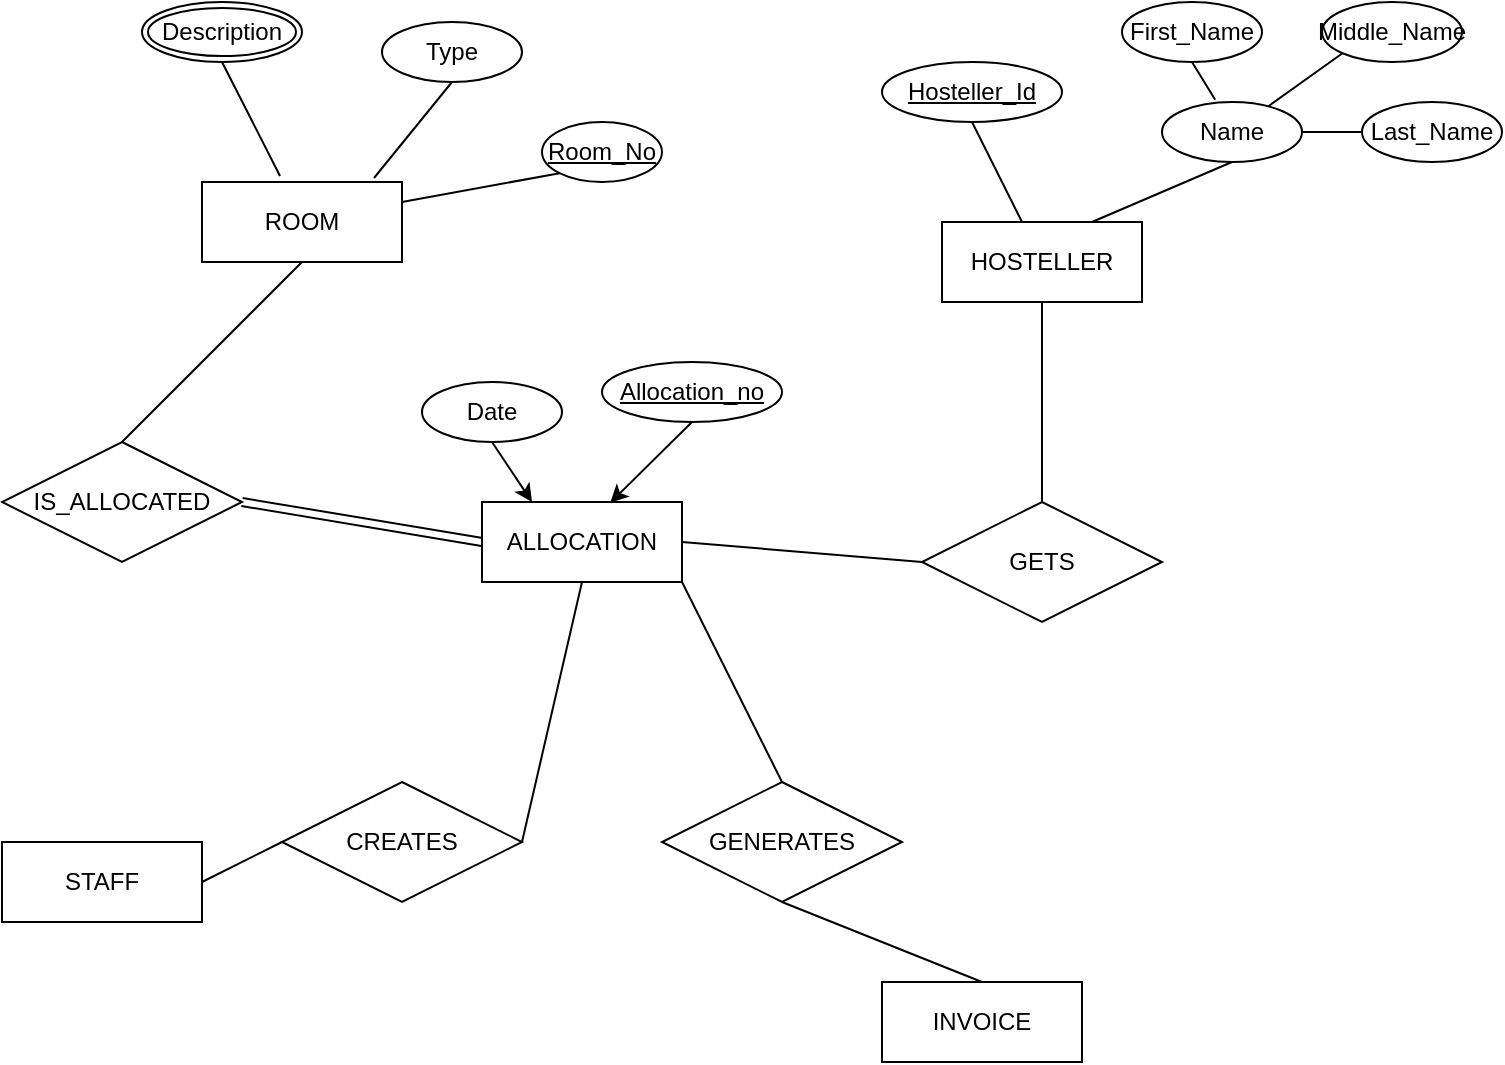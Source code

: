 <mxfile>
    <diagram id="nrbl7JRSLwaBMM6R2UeI" name="Page-1">
        <mxGraphModel dx="1333" dy="594" grid="1" gridSize="10" guides="1" tooltips="1" connect="1" arrows="1" fold="1" page="1" pageScale="1" pageWidth="1169" pageHeight="827" math="0" shadow="0">
            <root>
                <mxCell id="0"/>
                <mxCell id="1" parent="0"/>
                <mxCell id="OrHOSc57DQflPd_nP3Bi-14" style="edgeStyle=none;rounded=0;orthogonalLoop=1;jettySize=auto;html=1;exitX=0.5;exitY=1;exitDx=0;exitDy=0;entryX=0.5;entryY=0;entryDx=0;entryDy=0;endArrow=none;endFill=0;" parent="1" source="OrHOSc57DQflPd_nP3Bi-1" target="OrHOSc57DQflPd_nP3Bi-9" edge="1">
                    <mxGeometry relative="1" as="geometry"/>
                </mxCell>
                <mxCell id="OrHOSc57DQflPd_nP3Bi-1" value="ROOM" style="whiteSpace=wrap;html=1;align=center;" parent="1" vertex="1">
                    <mxGeometry x="280" y="190" width="100" height="40" as="geometry"/>
                </mxCell>
                <mxCell id="OrHOSc57DQflPd_nP3Bi-12" style="rounded=0;orthogonalLoop=1;jettySize=auto;html=1;exitX=0.5;exitY=1;exitDx=0;exitDy=0;entryX=0.5;entryY=0;entryDx=0;entryDy=0;endArrow=none;endFill=0;" parent="1" source="OrHOSc57DQflPd_nP3Bi-2" target="OrHOSc57DQflPd_nP3Bi-11" edge="1">
                    <mxGeometry relative="1" as="geometry"/>
                </mxCell>
                <mxCell id="OrHOSc57DQflPd_nP3Bi-2" value="HOSTELLER" style="whiteSpace=wrap;html=1;align=center;" parent="1" vertex="1">
                    <mxGeometry x="650" y="210" width="100" height="40" as="geometry"/>
                </mxCell>
                <mxCell id="OrHOSc57DQflPd_nP3Bi-18" style="edgeStyle=none;rounded=0;orthogonalLoop=1;jettySize=auto;html=1;exitX=1;exitY=0.5;exitDx=0;exitDy=0;entryX=0;entryY=0.5;entryDx=0;entryDy=0;endArrow=none;endFill=0;" parent="1" source="OrHOSc57DQflPd_nP3Bi-3" target="OrHOSc57DQflPd_nP3Bi-17" edge="1">
                    <mxGeometry relative="1" as="geometry"/>
                </mxCell>
                <mxCell id="OrHOSc57DQflPd_nP3Bi-3" value="STAFF" style="whiteSpace=wrap;html=1;align=center;" parent="1" vertex="1">
                    <mxGeometry x="180" y="520" width="100" height="40" as="geometry"/>
                </mxCell>
                <mxCell id="OrHOSc57DQflPd_nP3Bi-4" value="INVOICE" style="whiteSpace=wrap;html=1;align=center;" parent="1" vertex="1">
                    <mxGeometry x="620" y="590" width="100" height="40" as="geometry"/>
                </mxCell>
                <mxCell id="OrHOSc57DQflPd_nP3Bi-21" style="edgeStyle=none;rounded=0;orthogonalLoop=1;jettySize=auto;html=1;exitX=1;exitY=1;exitDx=0;exitDy=0;entryX=0.5;entryY=0;entryDx=0;entryDy=0;endArrow=none;endFill=0;" parent="1" source="OrHOSc57DQflPd_nP3Bi-5" target="OrHOSc57DQflPd_nP3Bi-20" edge="1">
                    <mxGeometry relative="1" as="geometry"/>
                </mxCell>
                <mxCell id="OrHOSc57DQflPd_nP3Bi-5" value="ALLOCATION" style="whiteSpace=wrap;html=1;align=center;" parent="1" vertex="1">
                    <mxGeometry x="420" y="350" width="100" height="40" as="geometry"/>
                </mxCell>
                <mxCell id="OrHOSc57DQflPd_nP3Bi-23" style="edgeStyle=none;rounded=0;orthogonalLoop=1;jettySize=auto;html=1;exitX=1;exitY=0.5;exitDx=0;exitDy=0;entryX=0;entryY=0.5;entryDx=0;entryDy=0;endArrow=none;endFill=0;shape=link;" parent="1" source="OrHOSc57DQflPd_nP3Bi-9" target="OrHOSc57DQflPd_nP3Bi-5" edge="1">
                    <mxGeometry relative="1" as="geometry"/>
                </mxCell>
                <mxCell id="OrHOSc57DQflPd_nP3Bi-9" value="IS_ALLOCATED" style="shape=rhombus;perimeter=rhombusPerimeter;whiteSpace=wrap;html=1;align=center;" parent="1" vertex="1">
                    <mxGeometry x="180" y="320" width="120" height="60" as="geometry"/>
                </mxCell>
                <mxCell id="OrHOSc57DQflPd_nP3Bi-24" style="edgeStyle=none;rounded=0;orthogonalLoop=1;jettySize=auto;html=1;exitX=0;exitY=0.5;exitDx=0;exitDy=0;entryX=1;entryY=0.5;entryDx=0;entryDy=0;endArrow=none;endFill=0;" parent="1" source="OrHOSc57DQflPd_nP3Bi-11" target="OrHOSc57DQflPd_nP3Bi-5" edge="1">
                    <mxGeometry relative="1" as="geometry"/>
                </mxCell>
                <mxCell id="OrHOSc57DQflPd_nP3Bi-11" value="GETS" style="shape=rhombus;perimeter=rhombusPerimeter;whiteSpace=wrap;html=1;align=center;" parent="1" vertex="1">
                    <mxGeometry x="640" y="350" width="120" height="60" as="geometry"/>
                </mxCell>
                <mxCell id="OrHOSc57DQflPd_nP3Bi-19" style="edgeStyle=none;rounded=0;orthogonalLoop=1;jettySize=auto;html=1;exitX=1;exitY=0.5;exitDx=0;exitDy=0;endArrow=none;endFill=0;entryX=0.5;entryY=1;entryDx=0;entryDy=0;" parent="1" source="OrHOSc57DQflPd_nP3Bi-17" target="OrHOSc57DQflPd_nP3Bi-5" edge="1">
                    <mxGeometry relative="1" as="geometry">
                        <mxPoint x="467" y="453" as="targetPoint"/>
                    </mxGeometry>
                </mxCell>
                <mxCell id="OrHOSc57DQflPd_nP3Bi-17" value="CREATES" style="shape=rhombus;perimeter=rhombusPerimeter;whiteSpace=wrap;html=1;align=center;" parent="1" vertex="1">
                    <mxGeometry x="320" y="490" width="120" height="60" as="geometry"/>
                </mxCell>
                <mxCell id="OrHOSc57DQflPd_nP3Bi-22" style="edgeStyle=none;rounded=0;orthogonalLoop=1;jettySize=auto;html=1;exitX=0.5;exitY=1;exitDx=0;exitDy=0;entryX=0.5;entryY=0;entryDx=0;entryDy=0;endArrow=none;endFill=0;" parent="1" source="OrHOSc57DQflPd_nP3Bi-20" target="OrHOSc57DQflPd_nP3Bi-4" edge="1">
                    <mxGeometry relative="1" as="geometry"/>
                </mxCell>
                <mxCell id="OrHOSc57DQflPd_nP3Bi-20" value="GENERATES" style="shape=rhombus;perimeter=rhombusPerimeter;whiteSpace=wrap;html=1;align=center;" parent="1" vertex="1">
                    <mxGeometry x="510" y="490" width="120" height="60" as="geometry"/>
                </mxCell>
                <mxCell id="OrHOSc57DQflPd_nP3Bi-28" style="edgeStyle=none;rounded=0;orthogonalLoop=1;jettySize=auto;html=1;exitX=0.5;exitY=1;exitDx=0;exitDy=0;entryX=0.86;entryY=-0.05;entryDx=0;entryDy=0;entryPerimeter=0;endArrow=none;endFill=0;" parent="1" source="OrHOSc57DQflPd_nP3Bi-25" target="OrHOSc57DQflPd_nP3Bi-1" edge="1">
                    <mxGeometry relative="1" as="geometry"/>
                </mxCell>
                <mxCell id="OrHOSc57DQflPd_nP3Bi-25" value="Type" style="ellipse;whiteSpace=wrap;html=1;align=center;" parent="1" vertex="1">
                    <mxGeometry x="370" y="110" width="70" height="30" as="geometry"/>
                </mxCell>
                <mxCell id="OrHOSc57DQflPd_nP3Bi-27" style="edgeStyle=none;rounded=0;orthogonalLoop=1;jettySize=auto;html=1;exitX=0;exitY=1;exitDx=0;exitDy=0;entryX=1;entryY=0.25;entryDx=0;entryDy=0;endArrow=none;endFill=0;" parent="1" source="OrHOSc57DQflPd_nP3Bi-26" target="OrHOSc57DQflPd_nP3Bi-1" edge="1">
                    <mxGeometry relative="1" as="geometry"/>
                </mxCell>
                <mxCell id="OrHOSc57DQflPd_nP3Bi-26" value="Room_No" style="ellipse;whiteSpace=wrap;html=1;align=center;fontStyle=4;" parent="1" vertex="1">
                    <mxGeometry x="450" y="160" width="60" height="30" as="geometry"/>
                </mxCell>
                <mxCell id="OrHOSc57DQflPd_nP3Bi-30" style="edgeStyle=none;rounded=0;orthogonalLoop=1;jettySize=auto;html=1;exitX=0.5;exitY=1;exitDx=0;exitDy=0;entryX=0.39;entryY=-0.075;entryDx=0;entryDy=0;entryPerimeter=0;endArrow=none;endFill=0;" parent="1" source="OrHOSc57DQflPd_nP3Bi-29" target="OrHOSc57DQflPd_nP3Bi-1" edge="1">
                    <mxGeometry relative="1" as="geometry"/>
                </mxCell>
                <mxCell id="OrHOSc57DQflPd_nP3Bi-29" value="Description" style="ellipse;shape=doubleEllipse;margin=3;whiteSpace=wrap;html=1;align=center;" parent="1" vertex="1">
                    <mxGeometry x="250" y="100" width="80" height="30" as="geometry"/>
                </mxCell>
                <mxCell id="3" style="edgeStyle=none;html=1;exitX=0.5;exitY=1;exitDx=0;exitDy=0;endArrow=none;endFill=0;" parent="1" source="2" target="OrHOSc57DQflPd_nP3Bi-2" edge="1">
                    <mxGeometry relative="1" as="geometry"/>
                </mxCell>
                <mxCell id="2" value="Hosteller_Id" style="ellipse;whiteSpace=wrap;html=1;align=center;fontStyle=4;" parent="1" vertex="1">
                    <mxGeometry x="620" y="130" width="90" height="30" as="geometry"/>
                </mxCell>
                <mxCell id="11" style="edgeStyle=none;html=1;exitX=0.5;exitY=1;exitDx=0;exitDy=0;entryX=0.75;entryY=0;entryDx=0;entryDy=0;endArrow=none;endFill=0;" parent="1" source="4" target="OrHOSc57DQflPd_nP3Bi-2" edge="1">
                    <mxGeometry relative="1" as="geometry"/>
                </mxCell>
                <mxCell id="4" value="Name" style="ellipse;whiteSpace=wrap;html=1;align=center;" parent="1" vertex="1">
                    <mxGeometry x="760" y="150" width="70" height="30" as="geometry"/>
                </mxCell>
                <mxCell id="8" style="edgeStyle=none;html=1;exitX=0.5;exitY=1;exitDx=0;exitDy=0;entryX=0.38;entryY=-0.039;entryDx=0;entryDy=0;entryPerimeter=0;endArrow=none;endFill=0;" parent="1" source="5" target="4" edge="1">
                    <mxGeometry relative="1" as="geometry"/>
                </mxCell>
                <mxCell id="5" value="First_Name" style="ellipse;whiteSpace=wrap;html=1;align=center;" parent="1" vertex="1">
                    <mxGeometry x="740" y="100" width="70" height="30" as="geometry"/>
                </mxCell>
                <mxCell id="9" style="edgeStyle=none;html=1;exitX=0;exitY=1;exitDx=0;exitDy=0;endArrow=none;endFill=0;" parent="1" source="6" target="4" edge="1">
                    <mxGeometry relative="1" as="geometry"/>
                </mxCell>
                <mxCell id="6" value="Middle_Name" style="ellipse;whiteSpace=wrap;html=1;align=center;" parent="1" vertex="1">
                    <mxGeometry x="840" y="100" width="70" height="30" as="geometry"/>
                </mxCell>
                <mxCell id="10" style="edgeStyle=none;html=1;exitX=0;exitY=0.5;exitDx=0;exitDy=0;entryX=1;entryY=0.5;entryDx=0;entryDy=0;endArrow=none;endFill=0;" parent="1" source="7" target="4" edge="1">
                    <mxGeometry relative="1" as="geometry"/>
                </mxCell>
                <mxCell id="7" value="Last_Name" style="ellipse;whiteSpace=wrap;html=1;align=center;" parent="1" vertex="1">
                    <mxGeometry x="860" y="150" width="70" height="30" as="geometry"/>
                </mxCell>
                <mxCell id="13" style="html=1;exitX=0.5;exitY=1;exitDx=0;exitDy=0;entryX=0.641;entryY=0.01;entryDx=0;entryDy=0;entryPerimeter=0;" edge="1" parent="1" source="12" target="OrHOSc57DQflPd_nP3Bi-5">
                    <mxGeometry relative="1" as="geometry"/>
                </mxCell>
                <mxCell id="12" value="Allocation_no" style="ellipse;whiteSpace=wrap;html=1;align=center;fontStyle=4;" vertex="1" parent="1">
                    <mxGeometry x="480" y="280" width="90" height="30" as="geometry"/>
                </mxCell>
                <mxCell id="16" style="edgeStyle=none;html=1;exitX=0.5;exitY=1;exitDx=0;exitDy=0;entryX=0.25;entryY=0;entryDx=0;entryDy=0;" edge="1" parent="1" source="14" target="OrHOSc57DQflPd_nP3Bi-5">
                    <mxGeometry relative="1" as="geometry"/>
                </mxCell>
                <mxCell id="14" value="Date" style="ellipse;whiteSpace=wrap;html=1;align=center;" vertex="1" parent="1">
                    <mxGeometry x="390" y="290" width="70" height="30" as="geometry"/>
                </mxCell>
            </root>
        </mxGraphModel>
    </diagram>
</mxfile>